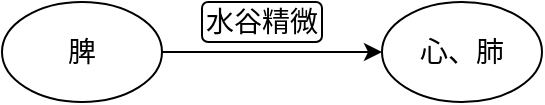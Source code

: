 <mxfile version="22.1.20" type="github">
  <diagram name="第 1 页" id="EOTKnkSvtF02M2kYfvMW">
    <mxGraphModel dx="1050" dy="557" grid="1" gridSize="10" guides="1" tooltips="1" connect="1" arrows="1" fold="1" page="1" pageScale="1" pageWidth="827" pageHeight="1169" math="0" shadow="0">
      <root>
        <mxCell id="0" />
        <mxCell id="1" parent="0" />
        <mxCell id="E4jvXmTgmYsQPxOmz0q2-3" style="edgeStyle=orthogonalEdgeStyle;rounded=0;orthogonalLoop=1;jettySize=auto;html=1;exitX=1;exitY=0.5;exitDx=0;exitDy=0;entryX=0;entryY=0.5;entryDx=0;entryDy=0;" edge="1" parent="1" source="E4jvXmTgmYsQPxOmz0q2-1" target="E4jvXmTgmYsQPxOmz0q2-2">
          <mxGeometry relative="1" as="geometry" />
        </mxCell>
        <mxCell id="E4jvXmTgmYsQPxOmz0q2-1" value="脾" style="ellipse;whiteSpace=wrap;html=1;fontSize=14;" vertex="1" parent="1">
          <mxGeometry x="150" y="190" width="80" height="50" as="geometry" />
        </mxCell>
        <mxCell id="E4jvXmTgmYsQPxOmz0q2-2" value="心、肺" style="ellipse;whiteSpace=wrap;html=1;fontSize=14;" vertex="1" parent="1">
          <mxGeometry x="340" y="190" width="80" height="50" as="geometry" />
        </mxCell>
        <mxCell id="E4jvXmTgmYsQPxOmz0q2-4" value="水谷精微" style="rounded=1;whiteSpace=wrap;html=1;fontSize=14;" vertex="1" parent="1">
          <mxGeometry x="250" y="190" width="60" height="20" as="geometry" />
        </mxCell>
      </root>
    </mxGraphModel>
  </diagram>
</mxfile>
